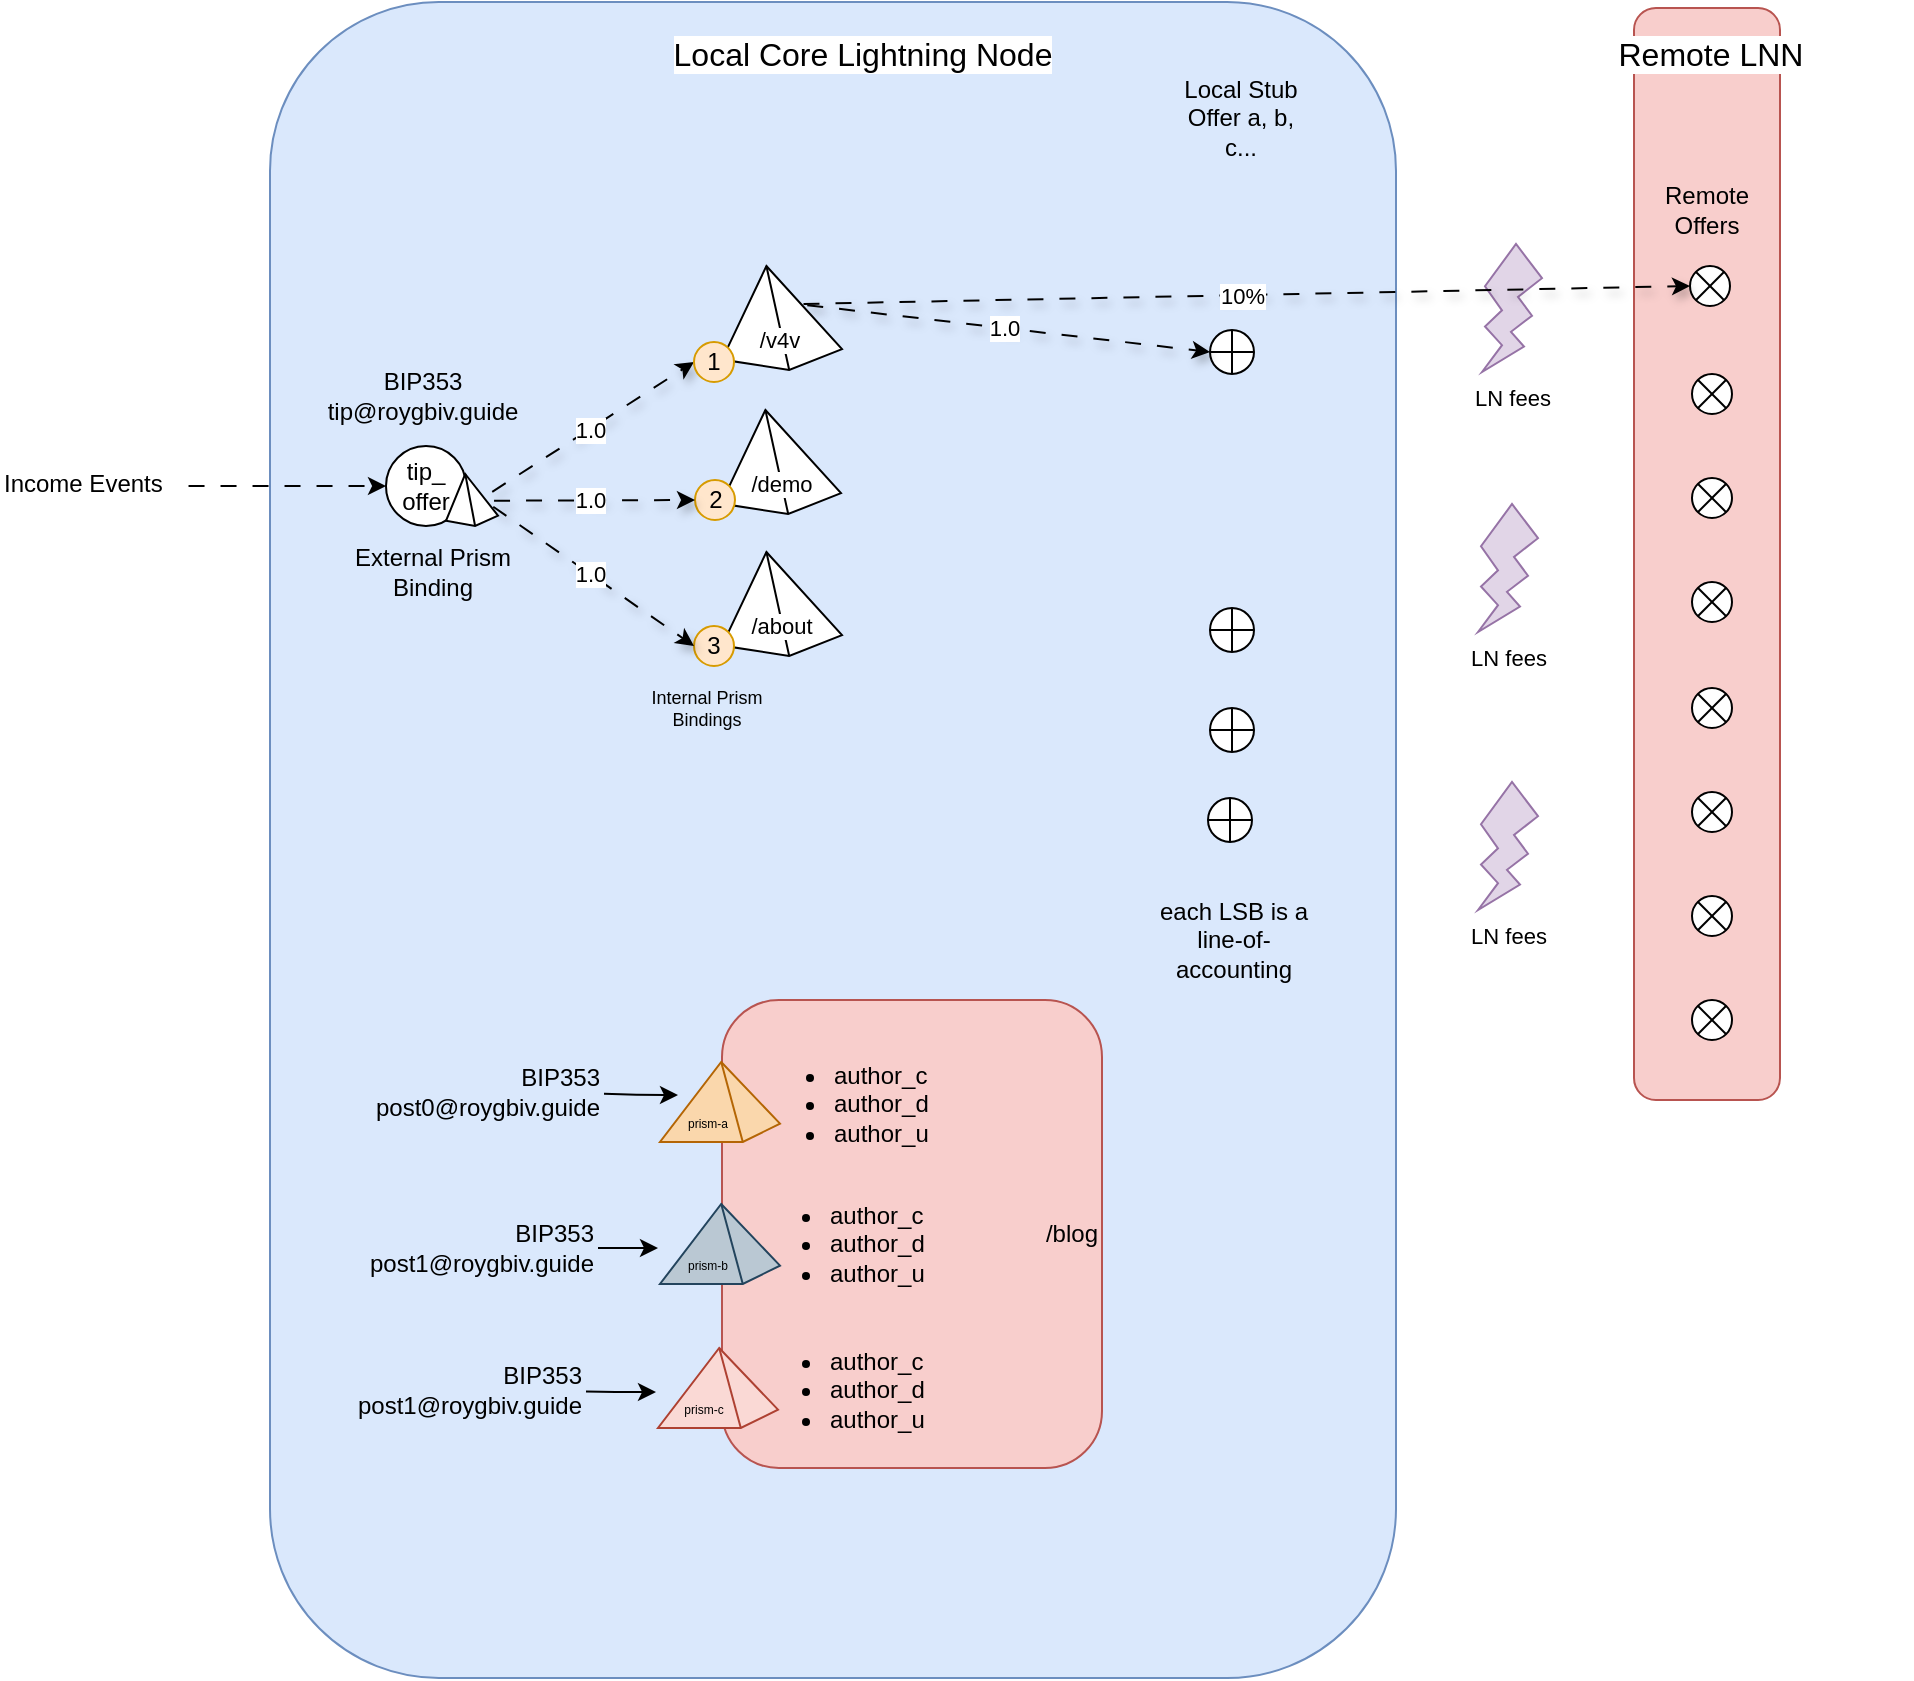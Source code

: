 <mxfile version="24.7.12">
  <diagram name="Page-1" id="5v8HJ1yWOcfsFn8PfRNU">
    <mxGraphModel dx="1369" dy="888" grid="0" gridSize="10" guides="0" tooltips="1" connect="1" arrows="1" fold="1" page="0" pageScale="1" pageWidth="850" pageHeight="1100" math="0" shadow="0">
      <root>
        <mxCell id="0" />
        <mxCell id="1" parent="0" />
        <mxCell id="lW_S1ad1Wm1c-Adbqdd0-81" value="" style="rounded=1;whiteSpace=wrap;html=1;fillColor=#f8cecc;strokeColor=#b85450;" parent="1" vertex="1">
          <mxGeometry x="730" y="-5" width="73" height="546" as="geometry" />
        </mxCell>
        <mxCell id="lW_S1ad1Wm1c-Adbqdd0-80" value="" style="rounded=1;whiteSpace=wrap;html=1;fillColor=#dae8fc;strokeColor=#6c8ebf;" parent="1" vertex="1">
          <mxGeometry x="48" y="-8" width="563" height="838" as="geometry" />
        </mxCell>
        <mxCell id="lW_S1ad1Wm1c-Adbqdd0-5" value="tip_&lt;br&gt;offer" style="ellipse;whiteSpace=wrap;html=1;aspect=fixed;direction=south;" parent="1" vertex="1">
          <mxGeometry x="106" y="214" width="40" height="40" as="geometry" />
        </mxCell>
        <mxCell id="lW_S1ad1Wm1c-Adbqdd0-53" value="Income Events" style="text;html=1;whiteSpace=wrap;overflow=hidden;rounded=0;" parent="1" vertex="1">
          <mxGeometry x="-87" y="219" width="90" height="30" as="geometry" />
        </mxCell>
        <mxCell id="lW_S1ad1Wm1c-Adbqdd0-56" value="" style="endArrow=classic;html=1;rounded=0;exitX=1;exitY=0.5;exitDx=0;exitDy=0;entryX=0.5;entryY=1;entryDx=0;entryDy=0;flowAnimation=1;" parent="1" source="lW_S1ad1Wm1c-Adbqdd0-53" target="lW_S1ad1Wm1c-Adbqdd0-5" edge="1">
          <mxGeometry width="50" height="50" relative="1" as="geometry">
            <mxPoint x="10" y="280" as="sourcePoint" />
            <mxPoint x="126" y="70" as="targetPoint" />
          </mxGeometry>
        </mxCell>
        <mxCell id="lW_S1ad1Wm1c-Adbqdd0-66" value="" style="verticalLabelPosition=bottom;verticalAlign=top;html=1;shape=mxgraph.basic.pyramid;dx1=0.37;dx2=0.56;dy1=0.9;dy2=0.8;" parent="1" vertex="1">
          <mxGeometry x="136" y="228" width="26" height="26" as="geometry" />
        </mxCell>
        <mxCell id="lW_S1ad1Wm1c-Adbqdd0-78" value="Local Stub Offer a, b, c..." style="text;html=1;align=center;verticalAlign=middle;whiteSpace=wrap;rounded=0;" parent="1" vertex="1">
          <mxGeometry x="499" y="35" width="69" height="30" as="geometry" />
        </mxCell>
        <mxCell id="lW_S1ad1Wm1c-Adbqdd0-84" value="" style="shape=orEllipse;perimeter=ellipsePerimeter;whiteSpace=wrap;html=1;backgroundOutline=1;" parent="1" vertex="1">
          <mxGeometry x="518" y="345" width="22" height="22" as="geometry" />
        </mxCell>
        <mxCell id="lW_S1ad1Wm1c-Adbqdd0-85" value="" style="shape=orEllipse;perimeter=ellipsePerimeter;whiteSpace=wrap;html=1;backgroundOutline=1;" parent="1" vertex="1">
          <mxGeometry x="517" y="390" width="22" height="22" as="geometry" />
        </mxCell>
        <mxCell id="lW_S1ad1Wm1c-Adbqdd0-88" value="Remote Offers" style="text;html=1;align=center;verticalAlign=middle;whiteSpace=wrap;rounded=0;" parent="1" vertex="1">
          <mxGeometry x="732" y="81" width="69" height="30" as="geometry" />
        </mxCell>
        <mxCell id="lW_S1ad1Wm1c-Adbqdd0-91" value="1.0" style="endArrow=classic;html=1;rounded=0;shadow=1;flowAnimation=1;entryX=0.5;entryY=1;entryDx=0;entryDy=0;exitX=0.751;exitY=0.432;exitDx=0;exitDy=0;exitPerimeter=0;" parent="1" target="CY6HyFXFJrQNc77R7pmx-3" edge="1" source="lW_S1ad1Wm1c-Adbqdd0-66">
          <mxGeometry width="50" height="50" relative="1" as="geometry">
            <mxPoint x="189" y="238.515" as="sourcePoint" />
            <mxPoint x="313.7" y="204.78" as="targetPoint" />
          </mxGeometry>
        </mxCell>
        <mxCell id="lW_S1ad1Wm1c-Adbqdd0-94" value="" style="shape=orEllipse;perimeter=ellipsePerimeter;whiteSpace=wrap;html=1;backgroundOutline=1;" parent="1" vertex="1">
          <mxGeometry x="518" y="156" width="22" height="22" as="geometry" />
        </mxCell>
        <mxCell id="lW_S1ad1Wm1c-Adbqdd0-95" value="" style="shape=orEllipse;perimeter=ellipsePerimeter;whiteSpace=wrap;html=1;backgroundOutline=1;" parent="1" vertex="1">
          <mxGeometry x="518" y="295" width="22" height="22" as="geometry" />
        </mxCell>
        <mxCell id="lW_S1ad1Wm1c-Adbqdd0-106" value="External Prism Binding" style="text;html=1;align=center;verticalAlign=middle;whiteSpace=wrap;rounded=0;" parent="1" vertex="1">
          <mxGeometry x="87" y="261" width="85" height="31" as="geometry" />
        </mxCell>
        <mxCell id="lW_S1ad1Wm1c-Adbqdd0-113" value="1.0" style="endArrow=classic;html=1;rounded=0;shadow=1;flowAnimation=1;entryX=0;entryY=0.5;entryDx=0;entryDy=0;exitX=0.64;exitY=0.367;exitDx=0;exitDy=0;exitPerimeter=0;" parent="1" source="lW_S1ad1Wm1c-Adbqdd0-46" target="lW_S1ad1Wm1c-Adbqdd0-94" edge="1">
          <mxGeometry width="50" height="50" relative="1" as="geometry">
            <mxPoint x="160" y="160" as="sourcePoint" />
            <mxPoint x="260" y="101" as="targetPoint" />
          </mxGeometry>
        </mxCell>
        <mxCell id="lW_S1ad1Wm1c-Adbqdd0-115" value="" style="shape=sumEllipse;perimeter=ellipsePerimeter;whiteSpace=wrap;html=1;backgroundOutline=1;fontFamily=Helvetica;fontSize=11;fontColor=default;labelBackgroundColor=default;" parent="1" vertex="1">
          <mxGeometry x="759" y="178" width="20" height="20" as="geometry" />
        </mxCell>
        <mxCell id="lW_S1ad1Wm1c-Adbqdd0-116" value="" style="shape=sumEllipse;perimeter=ellipsePerimeter;whiteSpace=wrap;html=1;backgroundOutline=1;fontFamily=Helvetica;fontSize=11;fontColor=default;labelBackgroundColor=default;" parent="1" vertex="1">
          <mxGeometry x="758" y="124" width="20" height="20" as="geometry" />
        </mxCell>
        <mxCell id="lW_S1ad1Wm1c-Adbqdd0-117" value="" style="shape=sumEllipse;perimeter=ellipsePerimeter;whiteSpace=wrap;html=1;backgroundOutline=1;fontFamily=Helvetica;fontSize=11;fontColor=default;labelBackgroundColor=default;" parent="1" vertex="1">
          <mxGeometry x="759" y="230" width="20" height="20" as="geometry" />
        </mxCell>
        <mxCell id="lW_S1ad1Wm1c-Adbqdd0-118" value="" style="shape=sumEllipse;perimeter=ellipsePerimeter;whiteSpace=wrap;html=1;backgroundOutline=1;fontFamily=Helvetica;fontSize=11;fontColor=default;labelBackgroundColor=default;" parent="1" vertex="1">
          <mxGeometry x="759" y="282" width="20" height="20" as="geometry" />
        </mxCell>
        <mxCell id="lW_S1ad1Wm1c-Adbqdd0-119" value="" style="shape=sumEllipse;perimeter=ellipsePerimeter;whiteSpace=wrap;html=1;backgroundOutline=1;fontFamily=Helvetica;fontSize=11;fontColor=default;labelBackgroundColor=default;" parent="1" vertex="1">
          <mxGeometry x="759" y="335" width="20" height="20" as="geometry" />
        </mxCell>
        <mxCell id="lW_S1ad1Wm1c-Adbqdd0-120" value="" style="shape=sumEllipse;perimeter=ellipsePerimeter;whiteSpace=wrap;html=1;backgroundOutline=1;fontFamily=Helvetica;fontSize=11;fontColor=default;labelBackgroundColor=default;" parent="1" vertex="1">
          <mxGeometry x="759" y="387" width="20" height="20" as="geometry" />
        </mxCell>
        <mxCell id="lW_S1ad1Wm1c-Adbqdd0-121" value="" style="shape=sumEllipse;perimeter=ellipsePerimeter;whiteSpace=wrap;html=1;backgroundOutline=1;fontFamily=Helvetica;fontSize=11;fontColor=default;labelBackgroundColor=default;" parent="1" vertex="1">
          <mxGeometry x="759" y="439" width="20" height="20" as="geometry" />
        </mxCell>
        <mxCell id="lW_S1ad1Wm1c-Adbqdd0-122" value="" style="shape=sumEllipse;perimeter=ellipsePerimeter;whiteSpace=wrap;html=1;backgroundOutline=1;fontFamily=Helvetica;fontSize=11;fontColor=default;labelBackgroundColor=default;" parent="1" vertex="1">
          <mxGeometry x="759" y="491" width="20" height="20" as="geometry" />
        </mxCell>
        <mxCell id="lW_S1ad1Wm1c-Adbqdd0-132" value="LN fees" style="verticalLabelPosition=bottom;verticalAlign=top;html=1;shape=mxgraph.basic.flash;fontFamily=Helvetica;fontSize=11;labelBackgroundColor=default;fillColor=#e1d5e7;strokeColor=#9673a6;" parent="1" vertex="1">
          <mxGeometry x="654" y="113" width="30" height="64" as="geometry" />
        </mxCell>
        <mxCell id="lW_S1ad1Wm1c-Adbqdd0-133" value="&lt;span style=&quot;color: rgb(0, 0, 0); font-family: Helvetica; font-size: 16px; font-style: normal; font-variant-ligatures: normal; font-variant-caps: normal; font-weight: 400; letter-spacing: normal; orphans: 2; text-align: center; text-indent: 0px; text-transform: none; widows: 2; word-spacing: 0px; -webkit-text-stroke-width: 0px; white-space: normal; background-color: rgb(255, 255, 255); text-decoration-thickness: initial; text-decoration-style: initial; text-decoration-color: initial; float: none; display: inline !important;&quot;&gt;Local Core Lightning Node&lt;/span&gt;" style="text;html=1;align=center;verticalAlign=middle;whiteSpace=wrap;rounded=0;fontFamily=Helvetica;fontSize=16;fontColor=default;labelBackgroundColor=default;" parent="1" vertex="1">
          <mxGeometry x="244" width="201" height="35" as="geometry" />
        </mxCell>
        <mxCell id="lW_S1ad1Wm1c-Adbqdd0-134" value="Remote LNN" style="text;html=1;align=center;verticalAlign=middle;whiteSpace=wrap;rounded=0;fontFamily=Helvetica;fontSize=16;fontColor=default;labelBackgroundColor=default;" parent="1" vertex="1">
          <mxGeometry x="668" width="201" height="35" as="geometry" />
        </mxCell>
        <mxCell id="CY6HyFXFJrQNc77R7pmx-5" value="each LSB is a line-of-accounting" style="text;html=1;align=center;verticalAlign=middle;whiteSpace=wrap;rounded=0;strokeWidth=4;" vertex="1" parent="1">
          <mxGeometry x="483" y="435" width="94" height="52" as="geometry" />
        </mxCell>
        <mxCell id="CY6HyFXFJrQNc77R7pmx-7" value="" style="group" vertex="1" connectable="0" parent="1">
          <mxGeometry x="260" y="267" width="74" height="57" as="geometry" />
        </mxCell>
        <mxCell id="lW_S1ad1Wm1c-Adbqdd0-50" value="" style="verticalLabelPosition=bottom;verticalAlign=top;html=1;shape=mxgraph.basic.pyramid;dx1=0.37;dx2=0.56;dy1=0.9;dy2=0.8;" parent="CY6HyFXFJrQNc77R7pmx-7" vertex="1">
          <mxGeometry x="14" width="60" height="52" as="geometry" />
        </mxCell>
        <mxCell id="lW_S1ad1Wm1c-Adbqdd0-102" value="/about" style="text;html=1;align=center;verticalAlign=middle;whiteSpace=wrap;rounded=0;fontFamily=Helvetica;fontSize=11;fontColor=default;labelBackgroundColor=default;" parent="CY6HyFXFJrQNc77R7pmx-7" vertex="1">
          <mxGeometry x="14" y="22" width="60" height="30" as="geometry" />
        </mxCell>
        <mxCell id="CY6HyFXFJrQNc77R7pmx-4" value="3" style="ellipse;whiteSpace=wrap;html=1;aspect=fixed;direction=south;fillColor=#ffe6cc;strokeColor=#d79b00;" vertex="1" parent="CY6HyFXFJrQNc77R7pmx-7">
          <mxGeometry y="37" width="20" height="20" as="geometry" />
        </mxCell>
        <mxCell id="CY6HyFXFJrQNc77R7pmx-8" value="/" style="group" vertex="1" connectable="0" parent="1">
          <mxGeometry x="260.5" y="196" width="73" height="55" as="geometry" />
        </mxCell>
        <mxCell id="lW_S1ad1Wm1c-Adbqdd0-48" value="" style="verticalLabelPosition=bottom;verticalAlign=top;html=1;shape=mxgraph.basic.pyramid;dx1=0.37;dx2=0.56;dy1=0.9;dy2=0.8;" parent="CY6HyFXFJrQNc77R7pmx-8" vertex="1">
          <mxGeometry x="13" width="60" height="52" as="geometry" />
        </mxCell>
        <mxCell id="lW_S1ad1Wm1c-Adbqdd0-100" value="/demo" style="text;html=1;align=center;verticalAlign=middle;whiteSpace=wrap;rounded=0;fontFamily=Helvetica;fontSize=11;fontColor=default;labelBackgroundColor=default;" parent="CY6HyFXFJrQNc77R7pmx-8" vertex="1">
          <mxGeometry x="13" y="22" width="60" height="30" as="geometry" />
        </mxCell>
        <mxCell id="lW_S1ad1Wm1c-Adbqdd0-112" value="2" style="ellipse;whiteSpace=wrap;html=1;aspect=fixed;direction=south;fillColor=#ffe6cc;strokeColor=#d79b00;" parent="CY6HyFXFJrQNc77R7pmx-8" vertex="1">
          <mxGeometry y="35" width="20" height="20" as="geometry" />
        </mxCell>
        <mxCell id="lW_S1ad1Wm1c-Adbqdd0-99" value="Prism_A" style="text;html=1;align=center;verticalAlign=middle;whiteSpace=wrap;rounded=0;fontFamily=Helvetica;fontSize=11;fontColor=default;labelBackgroundColor=default;" parent="1" vertex="1">
          <mxGeometry x="274" y="146" width="60" height="30" as="geometry" />
        </mxCell>
        <mxCell id="lW_S1ad1Wm1c-Adbqdd0-46" value="" style="verticalLabelPosition=bottom;verticalAlign=top;html=1;shape=mxgraph.basic.pyramid;dx1=0.37;dx2=0.56;dy1=0.9;dy2=0.8;" parent="1" vertex="1">
          <mxGeometry x="274" y="124" width="60" height="52" as="geometry" />
        </mxCell>
        <mxCell id="CY6HyFXFJrQNc77R7pmx-3" value="1" style="ellipse;whiteSpace=wrap;html=1;aspect=fixed;direction=south;fillColor=#ffe6cc;strokeColor=#d79b00;" vertex="1" parent="1">
          <mxGeometry x="260" y="162" width="20" height="20" as="geometry" />
        </mxCell>
        <mxCell id="lW_S1ad1Wm1c-Adbqdd0-110" value="/v4v" style="text;html=1;align=center;verticalAlign=middle;whiteSpace=wrap;rounded=0;fontFamily=Helvetica;fontSize=11;fontColor=default;labelBackgroundColor=default;" parent="1" vertex="1">
          <mxGeometry x="273" y="147" width="60" height="28" as="geometry" />
        </mxCell>
        <mxCell id="CY6HyFXFJrQNc77R7pmx-17" value="1.0" style="endArrow=classic;html=1;rounded=0;shadow=1;flowAnimation=1;entryX=0.5;entryY=1;entryDx=0;entryDy=0;exitX=0.76;exitY=0.514;exitDx=0;exitDy=0;exitPerimeter=0;" edge="1" parent="1" source="lW_S1ad1Wm1c-Adbqdd0-66" target="lW_S1ad1Wm1c-Adbqdd0-112">
          <mxGeometry width="50" height="50" relative="1" as="geometry">
            <mxPoint x="189" y="253.125" as="sourcePoint" />
            <mxPoint x="382" y="212" as="targetPoint" />
          </mxGeometry>
        </mxCell>
        <mxCell id="CY6HyFXFJrQNc77R7pmx-18" value="1.0" style="endArrow=classic;html=1;rounded=0;shadow=1;flowAnimation=1;entryX=0.5;entryY=1;entryDx=0;entryDy=0;exitX=0.774;exitY=0.536;exitDx=0;exitDy=0;exitPerimeter=0;" edge="1" parent="1" source="lW_S1ad1Wm1c-Adbqdd0-66" target="CY6HyFXFJrQNc77R7pmx-4">
          <mxGeometry width="50" height="50" relative="1" as="geometry">
            <mxPoint x="156.5" y="262.0" as="sourcePoint" />
            <mxPoint x="392" y="222" as="targetPoint" />
          </mxGeometry>
        </mxCell>
        <mxCell id="CY6HyFXFJrQNc77R7pmx-19" value="10%" style="endArrow=classic;html=1;rounded=0;shadow=1;flowAnimation=1;entryX=0;entryY=0.5;entryDx=0;entryDy=0;exitX=0.608;exitY=0.367;exitDx=0;exitDy=0;exitPerimeter=0;" edge="1" parent="1" source="lW_S1ad1Wm1c-Adbqdd0-46" target="lW_S1ad1Wm1c-Adbqdd0-116">
          <mxGeometry width="50" height="50" relative="1" as="geometry">
            <mxPoint x="434" y="183" as="sourcePoint" />
            <mxPoint x="528" y="177" as="targetPoint" />
          </mxGeometry>
        </mxCell>
        <mxCell id="CY6HyFXFJrQNc77R7pmx-21" value="Internal Prism Bindings" style="text;html=1;align=center;verticalAlign=middle;whiteSpace=wrap;rounded=0;fontSize=9;" vertex="1" parent="1">
          <mxGeometry x="224" y="329" width="85" height="31" as="geometry" />
        </mxCell>
        <mxCell id="CY6HyFXFJrQNc77R7pmx-22" value="BIP353&lt;div&gt;post1@roygbiv.guide&lt;/div&gt;" style="text;html=1;align=right;verticalAlign=middle;whiteSpace=wrap;rounded=0;" vertex="1" parent="1">
          <mxGeometry x="132" y="600.5" width="80" height="29" as="geometry" />
        </mxCell>
        <mxCell id="CY6HyFXFJrQNc77R7pmx-23" value="" style="curved=1;endArrow=classic;html=1;rounded=0;" edge="1" parent="1" source="CY6HyFXFJrQNc77R7pmx-22">
          <mxGeometry width="50" height="50" relative="1" as="geometry">
            <mxPoint x="202" y="615" as="sourcePoint" />
            <mxPoint x="242" y="615" as="targetPoint" />
            <Array as="points">
              <mxPoint x="222" y="615" />
            </Array>
          </mxGeometry>
        </mxCell>
        <mxCell id="CY6HyFXFJrQNc77R7pmx-24" value="BIP353&lt;div&gt;post0@roygbiv.guide&lt;/div&gt;" style="text;html=1;align=right;verticalAlign=middle;whiteSpace=wrap;rounded=0;" vertex="1" parent="1">
          <mxGeometry x="135" y="522" width="80" height="29" as="geometry" />
        </mxCell>
        <mxCell id="CY6HyFXFJrQNc77R7pmx-25" value="" style="curved=1;endArrow=classic;html=1;rounded=0;" edge="1" parent="1" source="CY6HyFXFJrQNc77R7pmx-24">
          <mxGeometry width="50" height="50" relative="1" as="geometry">
            <mxPoint x="212" y="538.5" as="sourcePoint" />
            <mxPoint x="252" y="538.5" as="targetPoint" />
            <Array as="points">
              <mxPoint x="232" y="538.5" />
            </Array>
          </mxGeometry>
        </mxCell>
        <mxCell id="CY6HyFXFJrQNc77R7pmx-26" value="BIP353&lt;div&gt;post1@roygbiv.guide&lt;/div&gt;" style="text;html=1;align=right;verticalAlign=middle;whiteSpace=wrap;rounded=0;" vertex="1" parent="1">
          <mxGeometry x="126" y="671.5" width="80" height="29" as="geometry" />
        </mxCell>
        <mxCell id="CY6HyFXFJrQNc77R7pmx-27" value="" style="curved=1;endArrow=classic;html=1;rounded=0;" edge="1" parent="1" source="CY6HyFXFJrQNc77R7pmx-26">
          <mxGeometry width="50" height="50" relative="1" as="geometry">
            <mxPoint x="201" y="687" as="sourcePoint" />
            <mxPoint x="241" y="687" as="targetPoint" />
            <Array as="points">
              <mxPoint x="221" y="687" />
            </Array>
          </mxGeometry>
        </mxCell>
        <mxCell id="CY6HyFXFJrQNc77R7pmx-28" value="/blog" style="rounded=1;whiteSpace=wrap;html=1;fillColor=#f8cecc;strokeColor=#b85450;align=right;" vertex="1" parent="1">
          <mxGeometry x="274" y="491" width="190" height="234" as="geometry" />
        </mxCell>
        <mxCell id="CY6HyFXFJrQNc77R7pmx-29" value="" style="verticalLabelPosition=bottom;verticalAlign=top;html=1;shape=mxgraph.basic.pyramid;dx1=0.51;dx2=0.69;dy1=1;dy2=0.77;fillColor=#bac8d3;strokeColor=#23445d;" vertex="1" parent="1">
          <mxGeometry x="243" y="593" width="60" height="40" as="geometry" />
        </mxCell>
        <mxCell id="CY6HyFXFJrQNc77R7pmx-30" value="" style="verticalLabelPosition=bottom;verticalAlign=top;html=1;shape=mxgraph.basic.pyramid;dx1=0.51;dx2=0.69;dy1=1;dy2=0.77;fillColor=#fad7ac;strokeColor=#b46504;" vertex="1" parent="1">
          <mxGeometry x="243" y="522" width="60" height="40" as="geometry" />
        </mxCell>
        <mxCell id="CY6HyFXFJrQNc77R7pmx-31" value="" style="verticalLabelPosition=bottom;verticalAlign=top;html=1;shape=mxgraph.basic.pyramid;dx1=0.51;dx2=0.69;dy1=1;dy2=0.77;fillColor=#fad9d5;strokeColor=#ae4132;" vertex="1" parent="1">
          <mxGeometry x="242" y="665" width="60" height="40" as="geometry" />
        </mxCell>
        <mxCell id="CY6HyFXFJrQNc77R7pmx-32" value="&lt;ul&gt;&lt;li&gt;author_c&lt;/li&gt;&lt;li&gt;author_d&lt;/li&gt;&lt;li&gt;author_u&lt;/li&gt;&lt;/ul&gt;" style="text;html=1;align=left;verticalAlign=middle;whiteSpace=wrap;rounded=0;" vertex="1" parent="1">
          <mxGeometry x="288" y="528" width="120" height="30" as="geometry" />
        </mxCell>
        <mxCell id="CY6HyFXFJrQNc77R7pmx-33" value="&lt;ul&gt;&lt;li&gt;author_c&lt;/li&gt;&lt;li&gt;author_d&lt;/li&gt;&lt;li&gt;author_u&lt;/li&gt;&lt;/ul&gt;" style="text;html=1;align=left;verticalAlign=middle;whiteSpace=wrap;rounded=0;" vertex="1" parent="1">
          <mxGeometry x="286" y="598" width="120" height="30" as="geometry" />
        </mxCell>
        <mxCell id="CY6HyFXFJrQNc77R7pmx-34" value="&lt;ul&gt;&lt;li&gt;author_c&lt;/li&gt;&lt;li&gt;author_d&lt;/li&gt;&lt;li&gt;author_u&lt;/li&gt;&lt;/ul&gt;" style="text;html=1;align=left;verticalAlign=middle;whiteSpace=wrap;rounded=0;" vertex="1" parent="1">
          <mxGeometry x="286" y="670.5" width="120" height="30" as="geometry" />
        </mxCell>
        <mxCell id="CY6HyFXFJrQNc77R7pmx-35" value="prism-a" style="text;html=1;align=center;verticalAlign=middle;whiteSpace=wrap;rounded=0;fontSize=6;" vertex="1" parent="1">
          <mxGeometry x="237" y="538" width="60" height="30" as="geometry" />
        </mxCell>
        <mxCell id="CY6HyFXFJrQNc77R7pmx-36" value="prism-b" style="text;html=1;align=center;verticalAlign=middle;whiteSpace=wrap;rounded=0;fontSize=6;" vertex="1" parent="1">
          <mxGeometry x="237" y="609" width="60" height="30" as="geometry" />
        </mxCell>
        <mxCell id="CY6HyFXFJrQNc77R7pmx-37" value="prism-c" style="text;html=1;align=center;verticalAlign=middle;whiteSpace=wrap;rounded=0;fontSize=6;" vertex="1" parent="1">
          <mxGeometry x="235" y="681" width="60" height="30" as="geometry" />
        </mxCell>
        <mxCell id="CY6HyFXFJrQNc77R7pmx-38" value="BIP353 tip@roygbiv.guide" style="text;html=1;align=center;verticalAlign=middle;whiteSpace=wrap;rounded=0;" vertex="1" parent="1">
          <mxGeometry x="82" y="173" width="85" height="31" as="geometry" />
        </mxCell>
        <mxCell id="CY6HyFXFJrQNc77R7pmx-39" value="LN fees" style="verticalLabelPosition=bottom;verticalAlign=top;html=1;shape=mxgraph.basic.flash;fontFamily=Helvetica;fontSize=11;labelBackgroundColor=default;fillColor=#e1d5e7;strokeColor=#9673a6;" vertex="1" parent="1">
          <mxGeometry x="652" y="243" width="30" height="64" as="geometry" />
        </mxCell>
        <mxCell id="CY6HyFXFJrQNc77R7pmx-40" value="LN fees" style="verticalLabelPosition=bottom;verticalAlign=top;html=1;shape=mxgraph.basic.flash;fontFamily=Helvetica;fontSize=11;labelBackgroundColor=default;fillColor=#e1d5e7;strokeColor=#9673a6;" vertex="1" parent="1">
          <mxGeometry x="652" y="382" width="30" height="64" as="geometry" />
        </mxCell>
      </root>
    </mxGraphModel>
  </diagram>
</mxfile>
